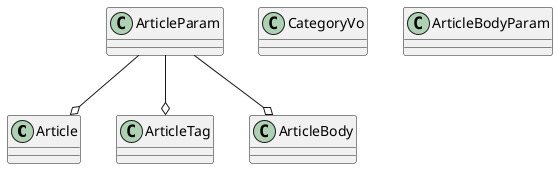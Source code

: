 @startuml

class Article
class ArticleParam
class ArticleTag
class ArticleBody
class CategoryVo
class ArticleBodyParam

ArticleParam --o Article
ArticleParam --o ArticleTag
ArticleParam --o ArticleBody



@enduml
